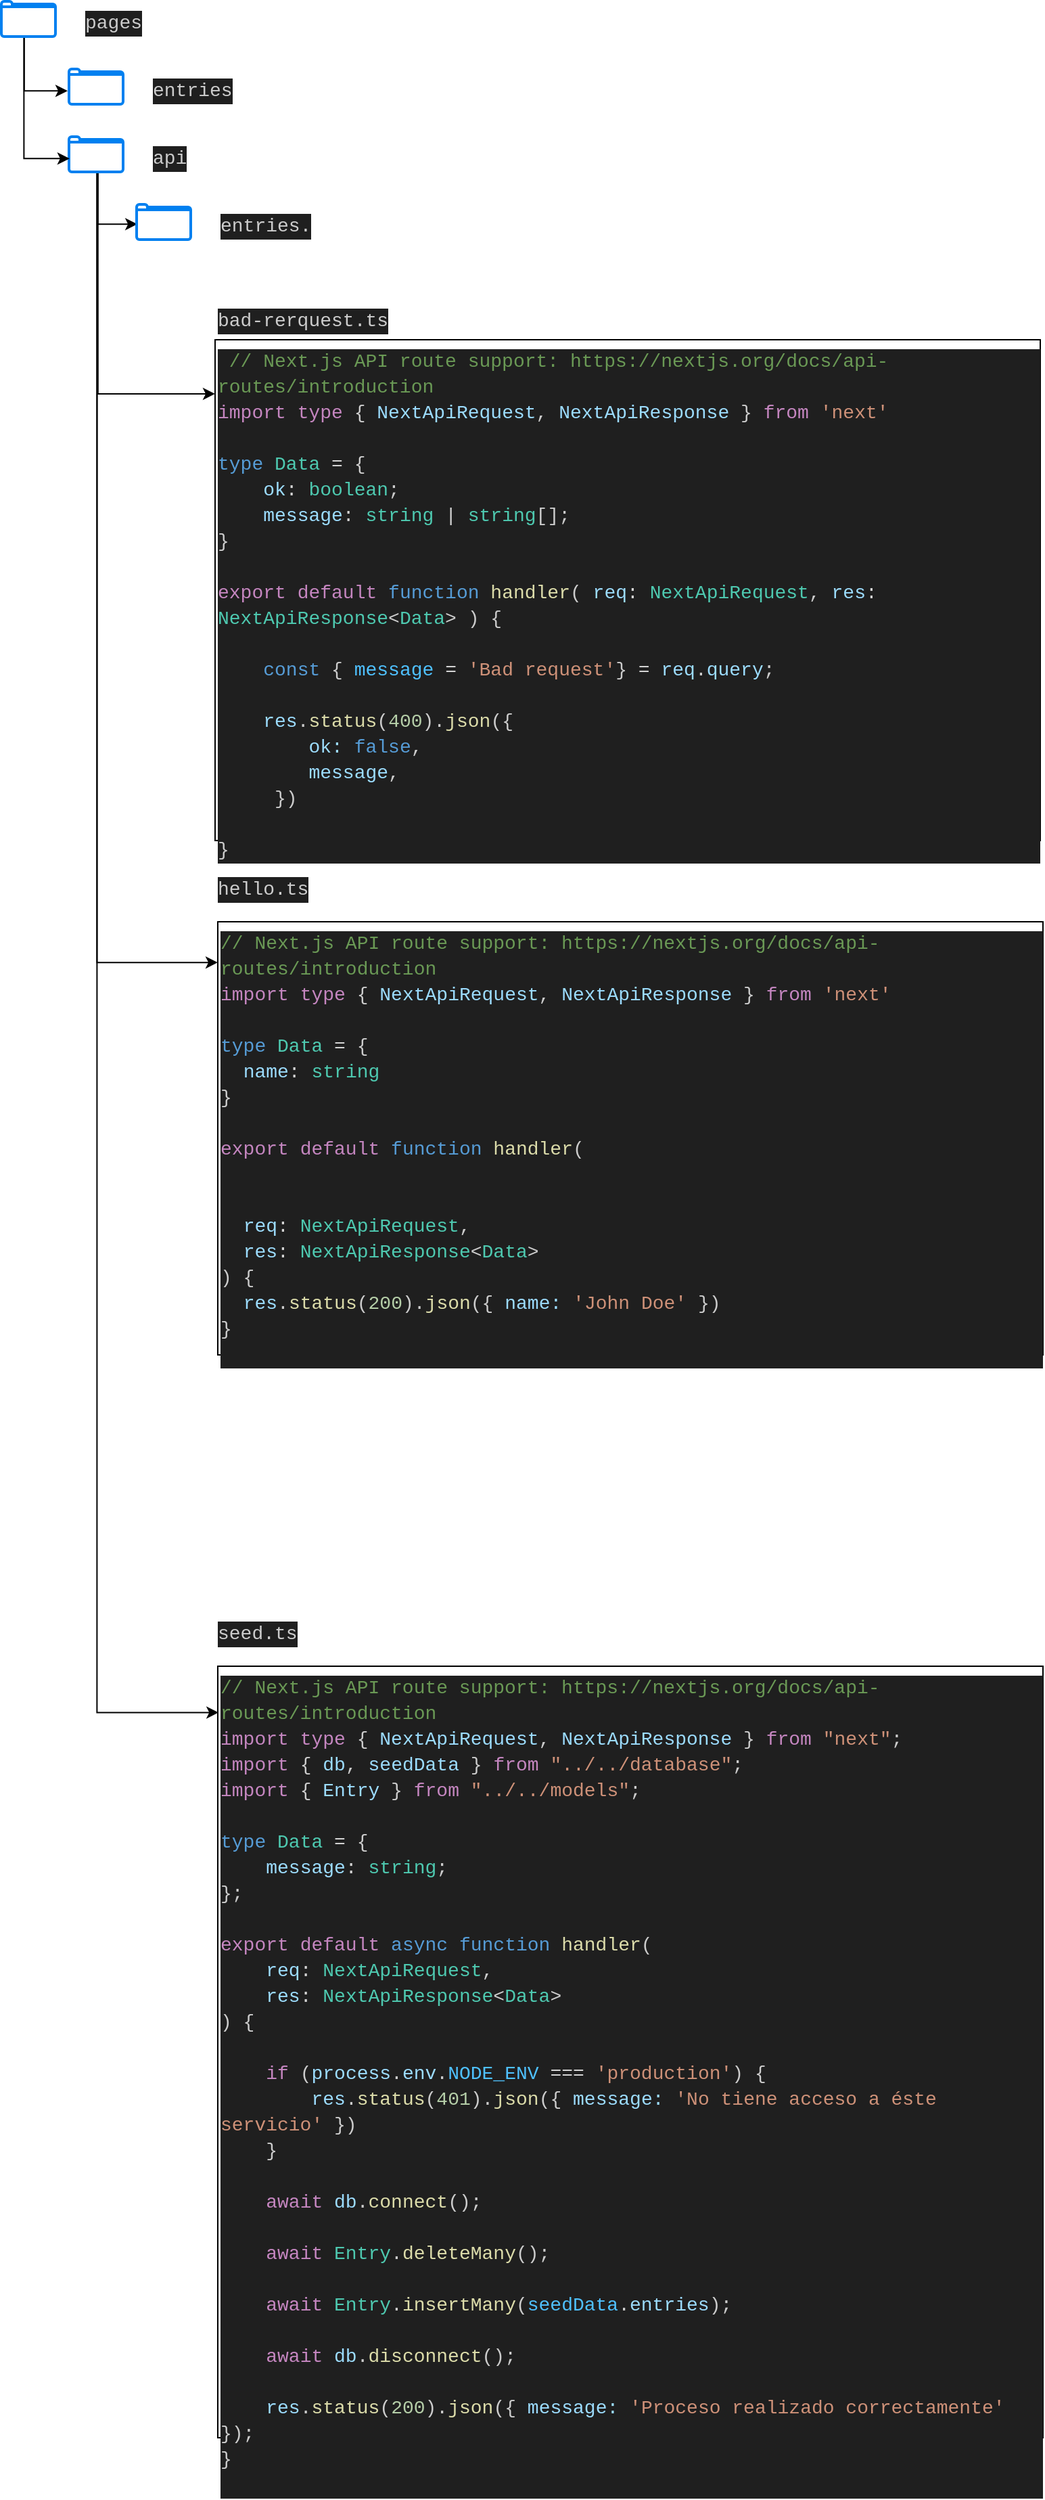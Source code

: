 <mxfile version="21.1.2" type="device">
  <diagram name="Página-1" id="15zTdtoMW9P6-QUeW9Gj">
    <mxGraphModel dx="1311" dy="793" grid="1" gridSize="10" guides="1" tooltips="1" connect="1" arrows="1" fold="1" page="1" pageScale="1" pageWidth="827" pageHeight="1169" math="0" shadow="0">
      <root>
        <mxCell id="0" />
        <mxCell id="1" parent="0" />
        <mxCell id="pegP6v5SRdg3JCV7oIOy-3" style="edgeStyle=orthogonalEdgeStyle;rounded=0;orthogonalLoop=1;jettySize=auto;html=1;entryX=0.015;entryY=0.562;entryDx=0;entryDy=0;entryPerimeter=0;exitX=0.533;exitY=0.996;exitDx=0;exitDy=0;exitPerimeter=0;" edge="1" parent="1" source="Z39Z_3SRcvqseODND6B9-3" target="pegP6v5SRdg3JCV7oIOy-1">
          <mxGeometry relative="1" as="geometry" />
        </mxCell>
        <mxCell id="pegP6v5SRdg3JCV7oIOy-5" style="edgeStyle=orthogonalEdgeStyle;rounded=0;orthogonalLoop=1;jettySize=auto;html=1;entryX=0;entryY=0.108;entryDx=0;entryDy=0;entryPerimeter=0;exitX=0.534;exitY=1.022;exitDx=0;exitDy=0;exitPerimeter=0;" edge="1" parent="1" source="Z39Z_3SRcvqseODND6B9-3" target="pegP6v5SRdg3JCV7oIOy-4">
          <mxGeometry relative="1" as="geometry" />
        </mxCell>
        <mxCell id="pegP6v5SRdg3JCV7oIOy-8" style="edgeStyle=orthogonalEdgeStyle;rounded=0;orthogonalLoop=1;jettySize=auto;html=1;entryX=0;entryY=0.094;entryDx=0;entryDy=0;entryPerimeter=0;exitX=0.518;exitY=1.011;exitDx=0;exitDy=0;exitPerimeter=0;" edge="1" parent="1" source="Z39Z_3SRcvqseODND6B9-3" target="pegP6v5SRdg3JCV7oIOy-7">
          <mxGeometry relative="1" as="geometry" />
        </mxCell>
        <mxCell id="pegP6v5SRdg3JCV7oIOy-11" style="edgeStyle=orthogonalEdgeStyle;rounded=0;orthogonalLoop=1;jettySize=auto;html=1;entryX=0.001;entryY=0.06;entryDx=0;entryDy=0;entryPerimeter=0;exitX=0.518;exitY=1.002;exitDx=0;exitDy=0;exitPerimeter=0;" edge="1" parent="1" source="Z39Z_3SRcvqseODND6B9-3" target="pegP6v5SRdg3JCV7oIOy-10">
          <mxGeometry relative="1" as="geometry" />
        </mxCell>
        <mxCell id="Z39Z_3SRcvqseODND6B9-3" value="" style="html=1;verticalLabelPosition=bottom;align=center;labelBackgroundColor=#ffffff;verticalAlign=top;strokeWidth=2;strokeColor=#0080F0;shadow=0;dashed=0;shape=mxgraph.ios7.icons.folder;aspect=fixed;" parent="1" vertex="1">
          <mxGeometry x="80" y="130" width="40" height="26" as="geometry" />
        </mxCell>
        <mxCell id="Z39Z_3SRcvqseODND6B9-4" value="&lt;div style=&quot;color: rgb(204, 204, 204); background-color: rgb(31, 31, 31); font-family: Consolas, &amp;quot;Courier New&amp;quot;, monospace; font-weight: normal; font-size: 14px; line-height: 19px;&quot;&gt;&lt;div&gt;api&lt;/div&gt;&lt;/div&gt;" style="text;whiteSpace=wrap;html=1;" parent="1" vertex="1">
          <mxGeometry x="140" y="130" width="450" height="40" as="geometry" />
        </mxCell>
        <mxCell id="Z39Z_3SRcvqseODND6B9-7" value="&lt;div style=&quot;color: rgb(204, 204, 204); background-color: rgb(31, 31, 31); font-family: Consolas, &amp;quot;Courier New&amp;quot;, monospace; font-weight: normal; font-size: 14px; line-height: 19px;&quot;&gt;&lt;div&gt;bad-rerquest.ts&lt;/div&gt;&lt;/div&gt;" style="text;whiteSpace=wrap;html=1;" parent="1" vertex="1">
          <mxGeometry x="188" y="250" width="450" height="40" as="geometry" />
        </mxCell>
        <mxCell id="Z39Z_3SRcvqseODND6B9-13" value="" style="html=1;verticalLabelPosition=bottom;align=center;labelBackgroundColor=#ffffff;verticalAlign=top;strokeWidth=2;strokeColor=#0080F0;shadow=0;dashed=0;shape=mxgraph.ios7.icons.folder;aspect=fixed;" parent="1" vertex="1">
          <mxGeometry x="80" y="80" width="40" height="26" as="geometry" />
        </mxCell>
        <mxCell id="Z39Z_3SRcvqseODND6B9-14" value="&lt;div style=&quot;color: rgb(204, 204, 204); background-color: rgb(31, 31, 31); font-family: Consolas, &amp;quot;Courier New&amp;quot;, monospace; font-weight: normal; font-size: 14px; line-height: 19px;&quot;&gt;entries&lt;/div&gt;" style="text;whiteSpace=wrap;html=1;" parent="1" vertex="1">
          <mxGeometry x="140" y="80" width="450" height="40" as="geometry" />
        </mxCell>
        <mxCell id="Z39Z_3SRcvqseODND6B9-17" style="edgeStyle=orthogonalEdgeStyle;rounded=0;orthogonalLoop=1;jettySize=auto;html=1;entryX=-0.025;entryY=0.621;entryDx=0;entryDy=0;entryPerimeter=0;exitX=0.423;exitY=1.04;exitDx=0;exitDy=0;exitPerimeter=0;" parent="1" source="Z39Z_3SRcvqseODND6B9-15" target="Z39Z_3SRcvqseODND6B9-13" edge="1">
          <mxGeometry relative="1" as="geometry">
            <mxPoint x="50" y="60" as="sourcePoint" />
          </mxGeometry>
        </mxCell>
        <mxCell id="Z39Z_3SRcvqseODND6B9-18" style="edgeStyle=orthogonalEdgeStyle;rounded=0;orthogonalLoop=1;jettySize=auto;html=1;entryX=0.011;entryY=0.621;entryDx=0;entryDy=0;entryPerimeter=0;exitX=0.417;exitY=0.997;exitDx=0;exitDy=0;exitPerimeter=0;" parent="1" source="Z39Z_3SRcvqseODND6B9-15" target="Z39Z_3SRcvqseODND6B9-3" edge="1">
          <mxGeometry relative="1" as="geometry" />
        </mxCell>
        <mxCell id="Z39Z_3SRcvqseODND6B9-15" value="" style="html=1;verticalLabelPosition=bottom;align=center;labelBackgroundColor=#ffffff;verticalAlign=top;strokeWidth=2;strokeColor=#0080F0;shadow=0;dashed=0;shape=mxgraph.ios7.icons.folder;aspect=fixed;" parent="1" vertex="1">
          <mxGeometry x="30" y="30" width="40" height="26" as="geometry" />
        </mxCell>
        <mxCell id="Z39Z_3SRcvqseODND6B9-16" value="&lt;div style=&quot;color: rgb(204, 204, 204); background-color: rgb(31, 31, 31); font-family: Consolas, &amp;quot;Courier New&amp;quot;, monospace; font-weight: normal; font-size: 14px; line-height: 19px;&quot;&gt;&lt;div&gt;pages&lt;/div&gt;&lt;/div&gt;" style="text;whiteSpace=wrap;html=1;" parent="1" vertex="1">
          <mxGeometry x="90" y="30" width="450" height="40" as="geometry" />
        </mxCell>
        <mxCell id="pegP6v5SRdg3JCV7oIOy-1" value="" style="html=1;verticalLabelPosition=bottom;align=center;labelBackgroundColor=#ffffff;verticalAlign=top;strokeWidth=2;strokeColor=#0080F0;shadow=0;dashed=0;shape=mxgraph.ios7.icons.folder;aspect=fixed;" vertex="1" parent="1">
          <mxGeometry x="130" y="180" width="40" height="26" as="geometry" />
        </mxCell>
        <mxCell id="pegP6v5SRdg3JCV7oIOy-2" value="&lt;div style=&quot;color: rgb(204, 204, 204); background-color: rgb(31, 31, 31); font-family: Consolas, &amp;quot;Courier New&amp;quot;, monospace; font-weight: normal; font-size: 14px; line-height: 19px;&quot;&gt;&lt;div&gt;entries.&lt;/div&gt;&lt;/div&gt;" style="text;whiteSpace=wrap;html=1;" vertex="1" parent="1">
          <mxGeometry x="190" y="180" width="450" height="40" as="geometry" />
        </mxCell>
        <mxCell id="pegP6v5SRdg3JCV7oIOy-4" value="&lt;div style=&quot;color: rgb(204, 204, 204); background-color: rgb(31, 31, 31); font-family: Consolas, &amp;quot;Courier New&amp;quot;, monospace; font-weight: normal; font-size: 14px; line-height: 19px;&quot;&gt;&lt;div&gt;&lt;span style=&quot;color: #cccccc;&quot;&gt;&amp;nbsp;&lt;/span&gt;&lt;span style=&quot;color: #6a9955;&quot;&gt;// Next.js API route support: https://nextjs.org/docs/api-routes/introduction&lt;/span&gt;&lt;/div&gt;&lt;div&gt;&lt;span style=&quot;color: #c586c0;&quot;&gt;import&lt;/span&gt;&lt;span style=&quot;color: #cccccc;&quot;&gt; &lt;/span&gt;&lt;span style=&quot;color: #c586c0;&quot;&gt;type&lt;/span&gt;&lt;span style=&quot;color: #cccccc;&quot;&gt; { &lt;/span&gt;&lt;span style=&quot;color: #9cdcfe;&quot;&gt;NextApiRequest&lt;/span&gt;&lt;span style=&quot;color: #cccccc;&quot;&gt;, &lt;/span&gt;&lt;span style=&quot;color: #9cdcfe;&quot;&gt;NextApiResponse&lt;/span&gt;&lt;span style=&quot;color: #cccccc;&quot;&gt; } &lt;/span&gt;&lt;span style=&quot;color: #c586c0;&quot;&gt;from&lt;/span&gt;&lt;span style=&quot;color: #cccccc;&quot;&gt; &lt;/span&gt;&lt;span style=&quot;color: #ce9178;&quot;&gt;&#39;next&#39;&lt;/span&gt;&lt;/div&gt;&lt;br&gt;&lt;div&gt;&lt;span style=&quot;color: #569cd6;&quot;&gt;type&lt;/span&gt;&lt;span style=&quot;color: #cccccc;&quot;&gt; &lt;/span&gt;&lt;span style=&quot;color: #4ec9b0;&quot;&gt;Data&lt;/span&gt;&lt;span style=&quot;color: #cccccc;&quot;&gt; &lt;/span&gt;&lt;span style=&quot;color: #d4d4d4;&quot;&gt;=&lt;/span&gt;&lt;span style=&quot;color: #cccccc;&quot;&gt; {&lt;/span&gt;&lt;/div&gt;&lt;div&gt;&lt;span style=&quot;color: #cccccc;&quot;&gt;&amp;nbsp; &amp;nbsp; &lt;/span&gt;&lt;span style=&quot;color: #9cdcfe;&quot;&gt;ok&lt;/span&gt;&lt;span style=&quot;color: #d4d4d4;&quot;&gt;:&lt;/span&gt;&lt;span style=&quot;color: #cccccc;&quot;&gt; &lt;/span&gt;&lt;span style=&quot;color: #4ec9b0;&quot;&gt;boolean&lt;/span&gt;&lt;span style=&quot;color: #cccccc;&quot;&gt;;&lt;/span&gt;&lt;/div&gt;&lt;div&gt;&lt;span style=&quot;color: #cccccc;&quot;&gt;&amp;nbsp; &amp;nbsp; &lt;/span&gt;&lt;span style=&quot;color: #9cdcfe;&quot;&gt;message&lt;/span&gt;&lt;span style=&quot;color: #d4d4d4;&quot;&gt;:&lt;/span&gt;&lt;span style=&quot;color: #cccccc;&quot;&gt; &lt;/span&gt;&lt;span style=&quot;color: #4ec9b0;&quot;&gt;string&lt;/span&gt;&lt;span style=&quot;color: #cccccc;&quot;&gt; &lt;/span&gt;&lt;span style=&quot;color: #d4d4d4;&quot;&gt;|&lt;/span&gt;&lt;span style=&quot;color: #cccccc;&quot;&gt; &lt;/span&gt;&lt;span style=&quot;color: #4ec9b0;&quot;&gt;string&lt;/span&gt;&lt;span style=&quot;color: #cccccc;&quot;&gt;[];&lt;/span&gt;&lt;/div&gt;&lt;div&gt;&lt;span style=&quot;color: #cccccc;&quot;&gt;}&lt;/span&gt;&lt;/div&gt;&lt;br&gt;&lt;div&gt;&lt;span style=&quot;color: #c586c0;&quot;&gt;export&lt;/span&gt;&lt;span style=&quot;color: #cccccc;&quot;&gt; &lt;/span&gt;&lt;span style=&quot;color: #c586c0;&quot;&gt;default&lt;/span&gt;&lt;span style=&quot;color: #cccccc;&quot;&gt; &lt;/span&gt;&lt;span style=&quot;color: #569cd6;&quot;&gt;function&lt;/span&gt;&lt;span style=&quot;color: #cccccc;&quot;&gt; &lt;/span&gt;&lt;span style=&quot;color: #dcdcaa;&quot;&gt;handler&lt;/span&gt;&lt;span style=&quot;color: #cccccc;&quot;&gt;( &lt;/span&gt;&lt;span style=&quot;color: #9cdcfe;&quot;&gt;req&lt;/span&gt;&lt;span style=&quot;color: #d4d4d4;&quot;&gt;:&lt;/span&gt;&lt;span style=&quot;color: #cccccc;&quot;&gt; &lt;/span&gt;&lt;span style=&quot;color: #4ec9b0;&quot;&gt;NextApiRequest&lt;/span&gt;&lt;span style=&quot;color: #cccccc;&quot;&gt;, &lt;/span&gt;&lt;span style=&quot;color: #9cdcfe;&quot;&gt;res&lt;/span&gt;&lt;span style=&quot;color: #d4d4d4;&quot;&gt;:&lt;/span&gt;&lt;span style=&quot;color: #cccccc;&quot;&gt; &lt;/span&gt;&lt;span style=&quot;color: #4ec9b0;&quot;&gt;NextApiResponse&lt;/span&gt;&lt;span style=&quot;color: #cccccc;&quot;&gt;&amp;lt;&lt;/span&gt;&lt;span style=&quot;color: #4ec9b0;&quot;&gt;Data&lt;/span&gt;&lt;span style=&quot;color: #cccccc;&quot;&gt;&amp;gt; ) {&lt;/span&gt;&lt;/div&gt;&lt;br&gt;&lt;div&gt;&lt;span style=&quot;color: #cccccc;&quot;&gt;&amp;nbsp; &amp;nbsp; &lt;/span&gt;&lt;span style=&quot;color: #569cd6;&quot;&gt;const&lt;/span&gt;&lt;span style=&quot;color: #cccccc;&quot;&gt; { &lt;/span&gt;&lt;span style=&quot;color: #4fc1ff;&quot;&gt;message&lt;/span&gt;&lt;span style=&quot;color: #cccccc;&quot;&gt; &lt;/span&gt;&lt;span style=&quot;color: #d4d4d4;&quot;&gt;=&lt;/span&gt;&lt;span style=&quot;color: #cccccc;&quot;&gt; &lt;/span&gt;&lt;span style=&quot;color: #ce9178;&quot;&gt;&#39;Bad request&#39;&lt;/span&gt;&lt;span style=&quot;color: #cccccc;&quot;&gt;} &lt;/span&gt;&lt;span style=&quot;color: #d4d4d4;&quot;&gt;=&lt;/span&gt;&lt;span style=&quot;color: #cccccc;&quot;&gt; &lt;/span&gt;&lt;span style=&quot;color: #9cdcfe;&quot;&gt;req&lt;/span&gt;&lt;span style=&quot;color: #cccccc;&quot;&gt;.&lt;/span&gt;&lt;span style=&quot;color: #9cdcfe;&quot;&gt;query&lt;/span&gt;&lt;span style=&quot;color: #cccccc;&quot;&gt;;&lt;/span&gt;&lt;/div&gt;&lt;br&gt;&lt;div&gt;&lt;span style=&quot;color: #cccccc;&quot;&gt;&amp;nbsp; &amp;nbsp; &lt;/span&gt;&lt;span style=&quot;color: #9cdcfe;&quot;&gt;res&lt;/span&gt;&lt;span style=&quot;color: #cccccc;&quot;&gt;.&lt;/span&gt;&lt;span style=&quot;color: #dcdcaa;&quot;&gt;status&lt;/span&gt;&lt;span style=&quot;color: #cccccc;&quot;&gt;(&lt;/span&gt;&lt;span style=&quot;color: #b5cea8;&quot;&gt;400&lt;/span&gt;&lt;span style=&quot;color: #cccccc;&quot;&gt;).&lt;/span&gt;&lt;span style=&quot;color: #dcdcaa;&quot;&gt;json&lt;/span&gt;&lt;span style=&quot;color: #cccccc;&quot;&gt;({&lt;/span&gt;&lt;/div&gt;&lt;div&gt;&lt;span style=&quot;color: #cccccc;&quot;&gt;&amp;nbsp; &amp;nbsp; &amp;nbsp; &amp;nbsp; &lt;/span&gt;&lt;span style=&quot;color: #9cdcfe;&quot;&gt;ok&lt;/span&gt;&lt;span style=&quot;color: #9cdcfe;&quot;&gt;:&lt;/span&gt;&lt;span style=&quot;color: #cccccc;&quot;&gt; &lt;/span&gt;&lt;span style=&quot;color: #569cd6;&quot;&gt;false&lt;/span&gt;&lt;span style=&quot;color: #cccccc;&quot;&gt;,&lt;/span&gt;&lt;/div&gt;&lt;div&gt;&lt;span style=&quot;color: #cccccc;&quot;&gt;&amp;nbsp; &amp;nbsp; &amp;nbsp; &amp;nbsp; &lt;/span&gt;&lt;span style=&quot;color: #9cdcfe;&quot;&gt;message&lt;/span&gt;&lt;span style=&quot;color: #cccccc;&quot;&gt;,&lt;/span&gt;&lt;/div&gt;&lt;div&gt;&lt;span style=&quot;color: #cccccc;&quot;&gt;&amp;nbsp; &amp;nbsp; &amp;nbsp;})&lt;/span&gt;&lt;/div&gt;&lt;br&gt;&lt;div&gt;&lt;span style=&quot;color: #cccccc;&quot;&gt;}&lt;/span&gt;&lt;/div&gt;&lt;/div&gt;" style="text;whiteSpace=wrap;html=1;strokeColor=default;" vertex="1" parent="1">
          <mxGeometry x="188" y="280" width="610" height="370" as="geometry" />
        </mxCell>
        <mxCell id="pegP6v5SRdg3JCV7oIOy-6" value="&lt;div style=&quot;color: rgb(204, 204, 204); background-color: rgb(31, 31, 31); font-family: Consolas, &amp;quot;Courier New&amp;quot;, monospace; font-weight: normal; font-size: 14px; line-height: 19px;&quot;&gt;&lt;div&gt;hello.ts&lt;/div&gt;&lt;/div&gt;" style="text;whiteSpace=wrap;html=1;" vertex="1" parent="1">
          <mxGeometry x="188" y="670" width="450" height="40" as="geometry" />
        </mxCell>
        <mxCell id="pegP6v5SRdg3JCV7oIOy-7" value="&lt;div style=&quot;color: rgb(204, 204, 204); background-color: rgb(31, 31, 31); font-family: Consolas, &amp;quot;Courier New&amp;quot;, monospace; font-weight: normal; font-size: 14px; line-height: 19px;&quot;&gt;&lt;div&gt;&lt;span style=&quot;color: #6a9955;&quot;&gt;// Next.js API route support: https://nextjs.org/docs/api-routes/introduction&lt;/span&gt;&lt;/div&gt;&lt;div&gt;&lt;span style=&quot;color: #c586c0;&quot;&gt;import&lt;/span&gt;&lt;span style=&quot;color: #cccccc;&quot;&gt; &lt;/span&gt;&lt;span style=&quot;color: #c586c0;&quot;&gt;type&lt;/span&gt;&lt;span style=&quot;color: #cccccc;&quot;&gt; { &lt;/span&gt;&lt;span style=&quot;color: #9cdcfe;&quot;&gt;NextApiRequest&lt;/span&gt;&lt;span style=&quot;color: #cccccc;&quot;&gt;, &lt;/span&gt;&lt;span style=&quot;color: #9cdcfe;&quot;&gt;NextApiResponse&lt;/span&gt;&lt;span style=&quot;color: #cccccc;&quot;&gt; } &lt;/span&gt;&lt;span style=&quot;color: #c586c0;&quot;&gt;from&lt;/span&gt;&lt;span style=&quot;color: #cccccc;&quot;&gt; &lt;/span&gt;&lt;span style=&quot;color: #ce9178;&quot;&gt;&#39;next&#39;&lt;/span&gt;&lt;/div&gt;&lt;br&gt;&lt;div&gt;&lt;span style=&quot;color: #569cd6;&quot;&gt;type&lt;/span&gt;&lt;span style=&quot;color: #cccccc;&quot;&gt; &lt;/span&gt;&lt;span style=&quot;color: #4ec9b0;&quot;&gt;Data&lt;/span&gt;&lt;span style=&quot;color: #cccccc;&quot;&gt; &lt;/span&gt;&lt;span style=&quot;color: #d4d4d4;&quot;&gt;=&lt;/span&gt;&lt;span style=&quot;color: #cccccc;&quot;&gt; {&lt;/span&gt;&lt;/div&gt;&lt;div&gt;&lt;span style=&quot;color: #cccccc;&quot;&gt;&amp;nbsp; &lt;/span&gt;&lt;span style=&quot;color: #9cdcfe;&quot;&gt;name&lt;/span&gt;&lt;span style=&quot;color: #d4d4d4;&quot;&gt;:&lt;/span&gt;&lt;span style=&quot;color: #cccccc;&quot;&gt; &lt;/span&gt;&lt;span style=&quot;color: #4ec9b0;&quot;&gt;string&lt;/span&gt;&lt;/div&gt;&lt;div&gt;&lt;span style=&quot;color: #cccccc;&quot;&gt;}&lt;/span&gt;&lt;/div&gt;&lt;br&gt;&lt;div&gt;&lt;span style=&quot;color: #c586c0;&quot;&gt;export&lt;/span&gt;&lt;span style=&quot;color: #cccccc;&quot;&gt; &lt;/span&gt;&lt;span style=&quot;color: #c586c0;&quot;&gt;default&lt;/span&gt;&lt;span style=&quot;color: #cccccc;&quot;&gt; &lt;/span&gt;&lt;span style=&quot;color: #569cd6;&quot;&gt;function&lt;/span&gt;&lt;span style=&quot;color: #cccccc;&quot;&gt; &lt;/span&gt;&lt;span style=&quot;color: #dcdcaa;&quot;&gt;handler&lt;/span&gt;&lt;span style=&quot;color: #cccccc;&quot;&gt;(&lt;/span&gt;&lt;/div&gt;&lt;br&gt;&lt;br&gt;&lt;div&gt;&lt;span style=&quot;color: #cccccc;&quot;&gt;&amp;nbsp; &lt;/span&gt;&lt;span style=&quot;color: #9cdcfe;&quot;&gt;req&lt;/span&gt;&lt;span style=&quot;color: #d4d4d4;&quot;&gt;:&lt;/span&gt;&lt;span style=&quot;color: #cccccc;&quot;&gt; &lt;/span&gt;&lt;span style=&quot;color: #4ec9b0;&quot;&gt;NextApiRequest&lt;/span&gt;&lt;span style=&quot;color: #cccccc;&quot;&gt;,&lt;/span&gt;&lt;/div&gt;&lt;div&gt;&lt;span style=&quot;color: #cccccc;&quot;&gt;&amp;nbsp; &lt;/span&gt;&lt;span style=&quot;color: #9cdcfe;&quot;&gt;res&lt;/span&gt;&lt;span style=&quot;color: #d4d4d4;&quot;&gt;:&lt;/span&gt;&lt;span style=&quot;color: #cccccc;&quot;&gt; &lt;/span&gt;&lt;span style=&quot;color: #4ec9b0;&quot;&gt;NextApiResponse&lt;/span&gt;&lt;span style=&quot;color: #cccccc;&quot;&gt;&amp;lt;&lt;/span&gt;&lt;span style=&quot;color: #4ec9b0;&quot;&gt;Data&lt;/span&gt;&lt;span style=&quot;color: #cccccc;&quot;&gt;&amp;gt;&lt;/span&gt;&lt;/div&gt;&lt;div&gt;&lt;span style=&quot;color: #cccccc;&quot;&gt;) {&lt;/span&gt;&lt;/div&gt;&lt;div&gt;&lt;span style=&quot;color: #cccccc;&quot;&gt;&amp;nbsp; &lt;/span&gt;&lt;span style=&quot;color: #9cdcfe;&quot;&gt;res&lt;/span&gt;&lt;span style=&quot;color: #cccccc;&quot;&gt;.&lt;/span&gt;&lt;span style=&quot;color: #dcdcaa;&quot;&gt;status&lt;/span&gt;&lt;span style=&quot;color: #cccccc;&quot;&gt;(&lt;/span&gt;&lt;span style=&quot;color: #b5cea8;&quot;&gt;200&lt;/span&gt;&lt;span style=&quot;color: #cccccc;&quot;&gt;).&lt;/span&gt;&lt;span style=&quot;color: #dcdcaa;&quot;&gt;json&lt;/span&gt;&lt;span style=&quot;color: #cccccc;&quot;&gt;({ &lt;/span&gt;&lt;span style=&quot;color: #9cdcfe;&quot;&gt;name&lt;/span&gt;&lt;span style=&quot;color: #9cdcfe;&quot;&gt;:&lt;/span&gt;&lt;span style=&quot;color: #cccccc;&quot;&gt; &lt;/span&gt;&lt;span style=&quot;color: #ce9178;&quot;&gt;&#39;John Doe&#39;&lt;/span&gt;&lt;span style=&quot;color: #cccccc;&quot;&gt; })&lt;/span&gt;&lt;/div&gt;&lt;div&gt;&lt;span style=&quot;color: #cccccc;&quot;&gt;}&lt;/span&gt;&lt;/div&gt;&lt;br&gt;&lt;/div&gt;" style="text;whiteSpace=wrap;html=1;strokeColor=default;" vertex="1" parent="1">
          <mxGeometry x="190" y="710" width="610" height="320" as="geometry" />
        </mxCell>
        <mxCell id="pegP6v5SRdg3JCV7oIOy-9" value="&lt;div style=&quot;color: rgb(204, 204, 204); background-color: rgb(31, 31, 31); font-family: Consolas, &amp;quot;Courier New&amp;quot;, monospace; font-weight: normal; font-size: 14px; line-height: 19px;&quot;&gt;&lt;div&gt;seed.ts&lt;/div&gt;&lt;/div&gt;" style="text;whiteSpace=wrap;html=1;" vertex="1" parent="1">
          <mxGeometry x="188" y="1220" width="450" height="40" as="geometry" />
        </mxCell>
        <mxCell id="pegP6v5SRdg3JCV7oIOy-10" value="&lt;div style=&quot;color: rgb(204, 204, 204); background-color: rgb(31, 31, 31); font-family: Consolas, &amp;quot;Courier New&amp;quot;, monospace; font-weight: normal; font-size: 14px; line-height: 19px;&quot;&gt;&lt;div&gt;&lt;span style=&quot;color: #6a9955;&quot;&gt;// Next.js API route support: https://nextjs.org/docs/api-routes/introduction&lt;/span&gt;&lt;/div&gt;&lt;div&gt;&lt;span style=&quot;color: #c586c0;&quot;&gt;import&lt;/span&gt;&lt;span style=&quot;color: #cccccc;&quot;&gt; &lt;/span&gt;&lt;span style=&quot;color: #c586c0;&quot;&gt;type&lt;/span&gt;&lt;span style=&quot;color: #cccccc;&quot;&gt; { &lt;/span&gt;&lt;span style=&quot;color: #9cdcfe;&quot;&gt;NextApiRequest&lt;/span&gt;&lt;span style=&quot;color: #cccccc;&quot;&gt;, &lt;/span&gt;&lt;span style=&quot;color: #9cdcfe;&quot;&gt;NextApiResponse&lt;/span&gt;&lt;span style=&quot;color: #cccccc;&quot;&gt; } &lt;/span&gt;&lt;span style=&quot;color: #c586c0;&quot;&gt;from&lt;/span&gt;&lt;span style=&quot;color: #cccccc;&quot;&gt; &lt;/span&gt;&lt;span style=&quot;color: #ce9178;&quot;&gt;&quot;next&quot;&lt;/span&gt;&lt;span style=&quot;color: #cccccc;&quot;&gt;;&lt;/span&gt;&lt;/div&gt;&lt;div&gt;&lt;span style=&quot;color: #c586c0;&quot;&gt;import&lt;/span&gt;&lt;span style=&quot;color: #cccccc;&quot;&gt; { &lt;/span&gt;&lt;span style=&quot;color: #9cdcfe;&quot;&gt;db&lt;/span&gt;&lt;span style=&quot;color: #cccccc;&quot;&gt;, &lt;/span&gt;&lt;span style=&quot;color: #9cdcfe;&quot;&gt;seedData&lt;/span&gt;&lt;span style=&quot;color: #cccccc;&quot;&gt; } &lt;/span&gt;&lt;span style=&quot;color: #c586c0;&quot;&gt;from&lt;/span&gt;&lt;span style=&quot;color: #cccccc;&quot;&gt; &lt;/span&gt;&lt;span style=&quot;color: #ce9178;&quot;&gt;&quot;../../database&quot;&lt;/span&gt;&lt;span style=&quot;color: #cccccc;&quot;&gt;;&lt;/span&gt;&lt;/div&gt;&lt;div&gt;&lt;span style=&quot;color: #c586c0;&quot;&gt;import&lt;/span&gt;&lt;span style=&quot;color: #cccccc;&quot;&gt; { &lt;/span&gt;&lt;span style=&quot;color: #9cdcfe;&quot;&gt;Entry&lt;/span&gt;&lt;span style=&quot;color: #cccccc;&quot;&gt; } &lt;/span&gt;&lt;span style=&quot;color: #c586c0;&quot;&gt;from&lt;/span&gt;&lt;span style=&quot;color: #cccccc;&quot;&gt; &lt;/span&gt;&lt;span style=&quot;color: #ce9178;&quot;&gt;&quot;../../models&quot;&lt;/span&gt;&lt;span style=&quot;color: #cccccc;&quot;&gt;;&lt;/span&gt;&lt;/div&gt;&lt;br&gt;&lt;div&gt;&lt;span style=&quot;color: #569cd6;&quot;&gt;type&lt;/span&gt;&lt;span style=&quot;color: #cccccc;&quot;&gt; &lt;/span&gt;&lt;span style=&quot;color: #4ec9b0;&quot;&gt;Data&lt;/span&gt;&lt;span style=&quot;color: #cccccc;&quot;&gt; &lt;/span&gt;&lt;span style=&quot;color: #d4d4d4;&quot;&gt;=&lt;/span&gt;&lt;span style=&quot;color: #cccccc;&quot;&gt; {&lt;/span&gt;&lt;/div&gt;&lt;div&gt;&lt;span style=&quot;color: #cccccc;&quot;&gt;&amp;nbsp; &amp;nbsp; &lt;/span&gt;&lt;span style=&quot;color: #9cdcfe;&quot;&gt;message&lt;/span&gt;&lt;span style=&quot;color: #d4d4d4;&quot;&gt;:&lt;/span&gt;&lt;span style=&quot;color: #cccccc;&quot;&gt; &lt;/span&gt;&lt;span style=&quot;color: #4ec9b0;&quot;&gt;string&lt;/span&gt;&lt;span style=&quot;color: #cccccc;&quot;&gt;;&lt;/span&gt;&lt;/div&gt;&lt;div&gt;&lt;span style=&quot;color: #cccccc;&quot;&gt;};&lt;/span&gt;&lt;/div&gt;&lt;br&gt;&lt;div&gt;&lt;span style=&quot;color: #c586c0;&quot;&gt;export&lt;/span&gt;&lt;span style=&quot;color: #cccccc;&quot;&gt; &lt;/span&gt;&lt;span style=&quot;color: #c586c0;&quot;&gt;default&lt;/span&gt;&lt;span style=&quot;color: #cccccc;&quot;&gt; &lt;/span&gt;&lt;span style=&quot;color: #569cd6;&quot;&gt;async&lt;/span&gt;&lt;span style=&quot;color: #cccccc;&quot;&gt; &lt;/span&gt;&lt;span style=&quot;color: #569cd6;&quot;&gt;function&lt;/span&gt;&lt;span style=&quot;color: #cccccc;&quot;&gt; &lt;/span&gt;&lt;span style=&quot;color: #dcdcaa;&quot;&gt;handler&lt;/span&gt;&lt;span style=&quot;color: #cccccc;&quot;&gt;(&lt;/span&gt;&lt;/div&gt;&lt;div&gt;&lt;span style=&quot;color: #cccccc;&quot;&gt;&amp;nbsp; &amp;nbsp; &lt;/span&gt;&lt;span style=&quot;color: #9cdcfe;&quot;&gt;req&lt;/span&gt;&lt;span style=&quot;color: #d4d4d4;&quot;&gt;:&lt;/span&gt;&lt;span style=&quot;color: #cccccc;&quot;&gt; &lt;/span&gt;&lt;span style=&quot;color: #4ec9b0;&quot;&gt;NextApiRequest&lt;/span&gt;&lt;span style=&quot;color: #cccccc;&quot;&gt;,&lt;/span&gt;&lt;/div&gt;&lt;div&gt;&lt;span style=&quot;color: #cccccc;&quot;&gt;&amp;nbsp; &amp;nbsp; &lt;/span&gt;&lt;span style=&quot;color: #9cdcfe;&quot;&gt;res&lt;/span&gt;&lt;span style=&quot;color: #d4d4d4;&quot;&gt;:&lt;/span&gt;&lt;span style=&quot;color: #cccccc;&quot;&gt; &lt;/span&gt;&lt;span style=&quot;color: #4ec9b0;&quot;&gt;NextApiResponse&lt;/span&gt;&lt;span style=&quot;color: #cccccc;&quot;&gt;&amp;lt;&lt;/span&gt;&lt;span style=&quot;color: #4ec9b0;&quot;&gt;Data&lt;/span&gt;&lt;span style=&quot;color: #cccccc;&quot;&gt;&amp;gt;&lt;/span&gt;&lt;/div&gt;&lt;div&gt;&lt;span style=&quot;color: #cccccc;&quot;&gt;) {&lt;/span&gt;&lt;/div&gt;&lt;br&gt;&lt;div&gt;&lt;span style=&quot;color: #cccccc;&quot;&gt;&amp;nbsp; &amp;nbsp; &lt;/span&gt;&lt;span style=&quot;color: #c586c0;&quot;&gt;if&lt;/span&gt;&lt;span style=&quot;color: #cccccc;&quot;&gt; (&lt;/span&gt;&lt;span style=&quot;color: #9cdcfe;&quot;&gt;process&lt;/span&gt;&lt;span style=&quot;color: #cccccc;&quot;&gt;.&lt;/span&gt;&lt;span style=&quot;color: #9cdcfe;&quot;&gt;env&lt;/span&gt;&lt;span style=&quot;color: #cccccc;&quot;&gt;.&lt;/span&gt;&lt;span style=&quot;color: #4fc1ff;&quot;&gt;NODE_ENV&lt;/span&gt;&lt;span style=&quot;color: #cccccc;&quot;&gt; &lt;/span&gt;&lt;span style=&quot;color: #d4d4d4;&quot;&gt;===&lt;/span&gt;&lt;span style=&quot;color: #cccccc;&quot;&gt; &lt;/span&gt;&lt;span style=&quot;color: #ce9178;&quot;&gt;&#39;production&#39;&lt;/span&gt;&lt;span style=&quot;color: #cccccc;&quot;&gt;) {&lt;/span&gt;&lt;/div&gt;&lt;div&gt;&lt;span style=&quot;color: #cccccc;&quot;&gt;&amp;nbsp; &amp;nbsp; &amp;nbsp; &amp;nbsp; &lt;/span&gt;&lt;span style=&quot;color: #9cdcfe;&quot;&gt;res&lt;/span&gt;&lt;span style=&quot;color: #cccccc;&quot;&gt;.&lt;/span&gt;&lt;span style=&quot;color: #dcdcaa;&quot;&gt;status&lt;/span&gt;&lt;span style=&quot;color: #cccccc;&quot;&gt;(&lt;/span&gt;&lt;span style=&quot;color: #b5cea8;&quot;&gt;401&lt;/span&gt;&lt;span style=&quot;color: #cccccc;&quot;&gt;).&lt;/span&gt;&lt;span style=&quot;color: #dcdcaa;&quot;&gt;json&lt;/span&gt;&lt;span style=&quot;color: #cccccc;&quot;&gt;({ &lt;/span&gt;&lt;span style=&quot;color: #9cdcfe;&quot;&gt;message&lt;/span&gt;&lt;span style=&quot;color: #9cdcfe;&quot;&gt;:&lt;/span&gt;&lt;span style=&quot;color: #cccccc;&quot;&gt; &lt;/span&gt;&lt;span style=&quot;color: #ce9178;&quot;&gt;&#39;No tiene acceso a éste servicio&#39;&lt;/span&gt;&lt;span style=&quot;color: #cccccc;&quot;&gt; })&lt;/span&gt;&lt;/div&gt;&lt;div&gt;&lt;span style=&quot;color: #cccccc;&quot;&gt;&amp;nbsp; &amp;nbsp; }&lt;/span&gt;&lt;/div&gt;&lt;br&gt;&lt;div&gt;&lt;span style=&quot;color: #cccccc;&quot;&gt;&amp;nbsp; &amp;nbsp; &lt;/span&gt;&lt;span style=&quot;color: #c586c0;&quot;&gt;await&lt;/span&gt;&lt;span style=&quot;color: #cccccc;&quot;&gt; &lt;/span&gt;&lt;span style=&quot;color: #9cdcfe;&quot;&gt;db&lt;/span&gt;&lt;span style=&quot;color: #cccccc;&quot;&gt;.&lt;/span&gt;&lt;span style=&quot;color: #dcdcaa;&quot;&gt;connect&lt;/span&gt;&lt;span style=&quot;color: #cccccc;&quot;&gt;();&lt;/span&gt;&lt;/div&gt;&lt;br&gt;&lt;div&gt;&lt;span style=&quot;color: #cccccc;&quot;&gt;&amp;nbsp; &amp;nbsp; &lt;/span&gt;&lt;span style=&quot;color: #c586c0;&quot;&gt;await&lt;/span&gt;&lt;span style=&quot;color: #cccccc;&quot;&gt; &lt;/span&gt;&lt;span style=&quot;color: #4ec9b0;&quot;&gt;Entry&lt;/span&gt;&lt;span style=&quot;color: #cccccc;&quot;&gt;.&lt;/span&gt;&lt;span style=&quot;color: #dcdcaa;&quot;&gt;deleteMany&lt;/span&gt;&lt;span style=&quot;color: #cccccc;&quot;&gt;();&lt;/span&gt;&lt;/div&gt;&lt;br&gt;&lt;div&gt;&lt;span style=&quot;color: #cccccc;&quot;&gt;&amp;nbsp; &amp;nbsp; &lt;/span&gt;&lt;span style=&quot;color: #c586c0;&quot;&gt;await&lt;/span&gt;&lt;span style=&quot;color: #cccccc;&quot;&gt; &lt;/span&gt;&lt;span style=&quot;color: #4ec9b0;&quot;&gt;Entry&lt;/span&gt;&lt;span style=&quot;color: #cccccc;&quot;&gt;.&lt;/span&gt;&lt;span style=&quot;color: #dcdcaa;&quot;&gt;insertMany&lt;/span&gt;&lt;span style=&quot;color: #cccccc;&quot;&gt;(&lt;/span&gt;&lt;span style=&quot;color: #4fc1ff;&quot;&gt;seedData&lt;/span&gt;&lt;span style=&quot;color: #cccccc;&quot;&gt;.&lt;/span&gt;&lt;span style=&quot;color: #9cdcfe;&quot;&gt;entries&lt;/span&gt;&lt;span style=&quot;color: #cccccc;&quot;&gt;);&lt;/span&gt;&lt;/div&gt;&lt;br&gt;&lt;div&gt;&lt;span style=&quot;color: #cccccc;&quot;&gt;&amp;nbsp; &amp;nbsp; &lt;/span&gt;&lt;span style=&quot;color: #c586c0;&quot;&gt;await&lt;/span&gt;&lt;span style=&quot;color: #cccccc;&quot;&gt; &lt;/span&gt;&lt;span style=&quot;color: #9cdcfe;&quot;&gt;db&lt;/span&gt;&lt;span style=&quot;color: #cccccc;&quot;&gt;.&lt;/span&gt;&lt;span style=&quot;color: #dcdcaa;&quot;&gt;disconnect&lt;/span&gt;&lt;span style=&quot;color: #cccccc;&quot;&gt;();&lt;/span&gt;&lt;/div&gt;&lt;br&gt;&lt;div&gt;&lt;span style=&quot;color: #cccccc;&quot;&gt;&amp;nbsp; &amp;nbsp; &lt;/span&gt;&lt;span style=&quot;color: #9cdcfe;&quot;&gt;res&lt;/span&gt;&lt;span style=&quot;color: #cccccc;&quot;&gt;.&lt;/span&gt;&lt;span style=&quot;color: #dcdcaa;&quot;&gt;status&lt;/span&gt;&lt;span style=&quot;color: #cccccc;&quot;&gt;(&lt;/span&gt;&lt;span style=&quot;color: #b5cea8;&quot;&gt;200&lt;/span&gt;&lt;span style=&quot;color: #cccccc;&quot;&gt;).&lt;/span&gt;&lt;span style=&quot;color: #dcdcaa;&quot;&gt;json&lt;/span&gt;&lt;span style=&quot;color: #cccccc;&quot;&gt;({ &lt;/span&gt;&lt;span style=&quot;color: #9cdcfe;&quot;&gt;message&lt;/span&gt;&lt;span style=&quot;color: #9cdcfe;&quot;&gt;:&lt;/span&gt;&lt;span style=&quot;color: #cccccc;&quot;&gt; &lt;/span&gt;&lt;span style=&quot;color: #ce9178;&quot;&gt;&#39;Proceso realizado correctamente&#39;&lt;/span&gt;&lt;span style=&quot;color: #cccccc;&quot;&gt; });&lt;/span&gt;&lt;/div&gt;&lt;div&gt;&lt;span style=&quot;color: #cccccc;&quot;&gt;}&lt;/span&gt;&lt;/div&gt;&lt;br&gt;&lt;/div&gt;" style="text;whiteSpace=wrap;html=1;strokeColor=default;" vertex="1" parent="1">
          <mxGeometry x="190" y="1260" width="610" height="570" as="geometry" />
        </mxCell>
      </root>
    </mxGraphModel>
  </diagram>
</mxfile>
